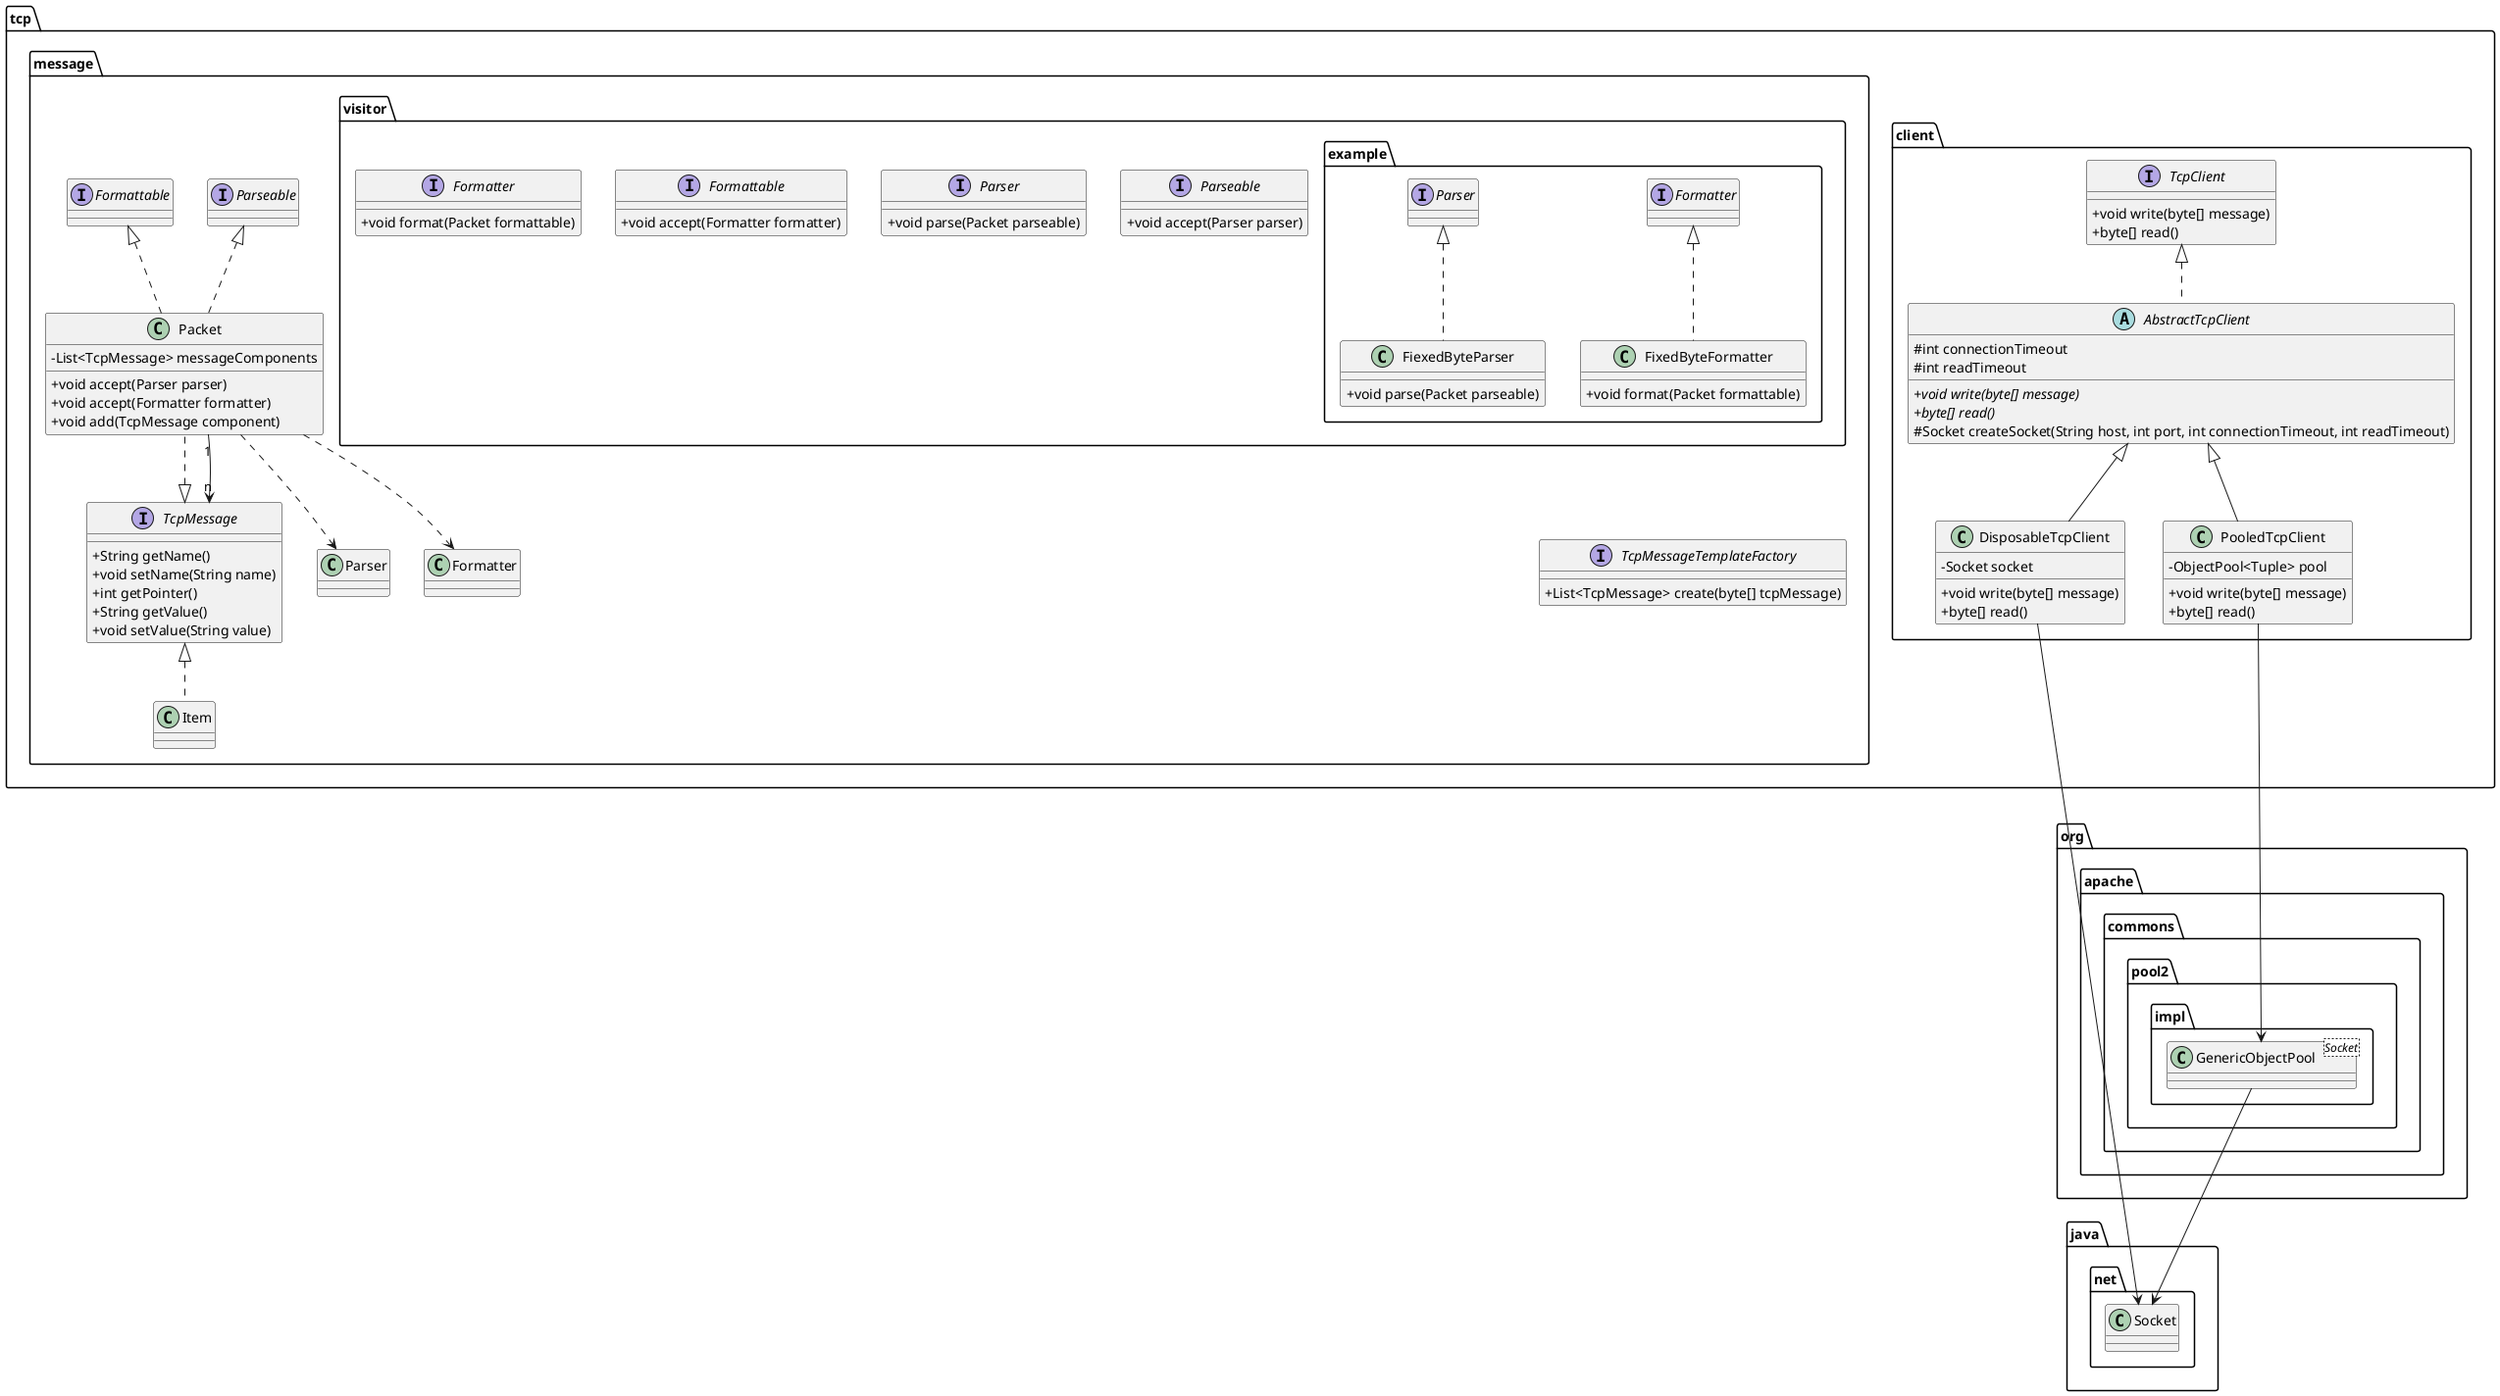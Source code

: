 @startuml

skinparam ClassAttributeIconSize 0

package tcp {
    package client {
        interface TcpClient {
            + void write(byte[] message)
            + byte[] read()
        }

        abstract AbstractTcpClient implements TcpClient {
            # int connectionTimeout
            # int readTimeout

            + {abstract} void write(byte[] message)
            + {abstract} byte[] read()
            # Socket createSocket(String host, int port, int connectionTimeout, int readTimeout)
        }

        class DisposableTcpClient extends AbstractTcpClient {
            - Socket socket
            + void write(byte[] message)
            + byte[] read()
        }

        class PooledTcpClient extends AbstractTcpClient {
            - ObjectPool<Tuple> pool
            + void write(byte[] message)
            + byte[] read()
        }
    }

    package message {
        package visitor {
            interface Formattable {
                + void accept(Formatter formatter)
            }

            interface Formatter {
                + void format(Packet formattable)
            }

            interface Parseable {
                + void accept(Parser parser)
            }

            interface Parser {
                + void parse(Packet parseable)
            }

            Parseable -[hidden]left-> Parser

            package example {
                    class FixedByteFormatter implements Formatter {
                        + void format(Packet formattable)
                    }
                    class FiexedByteParser implements Parser {
                        + void parse(Packet parseable)
                    }
                }
        }

        Packet -[hidden]down-> TcpMessage

        interface TcpMessage {
            + String getName()
            + void setName(String name)
            + int getPointer()
            + String getValue()
            + void setValue(String value)
        }

        interface TcpMessageTemplateFactory {
            + List<TcpMessage> create(byte[] tcpMessage)
        }

        class Packet implements Parseable, Formattable, TcpMessage {
            - List<TcpMessage> messageComponents
            + void accept(Parser parser)
            + void accept(Formatter formatter)
            + void add(TcpMessage component)
        }

        class Item implements TcpMessage {
        }

        Packet ..> Parser
        Packet ..> Formatter
        Packet "1"-down->"n" TcpMessage
    }
}

package org.apache.commons.pool2.impl {
    class GenericObjectPool<Socket>
}

package java.net {
    class Socket
}

DisposableTcpClient -down-> Socket
PooledTcpClient --down--> GenericObjectPool
GenericObjectPool -down-> Socket

FixedByteFormatter -[hidden]down-> TcpMessageTemplateFactory

@enduml
